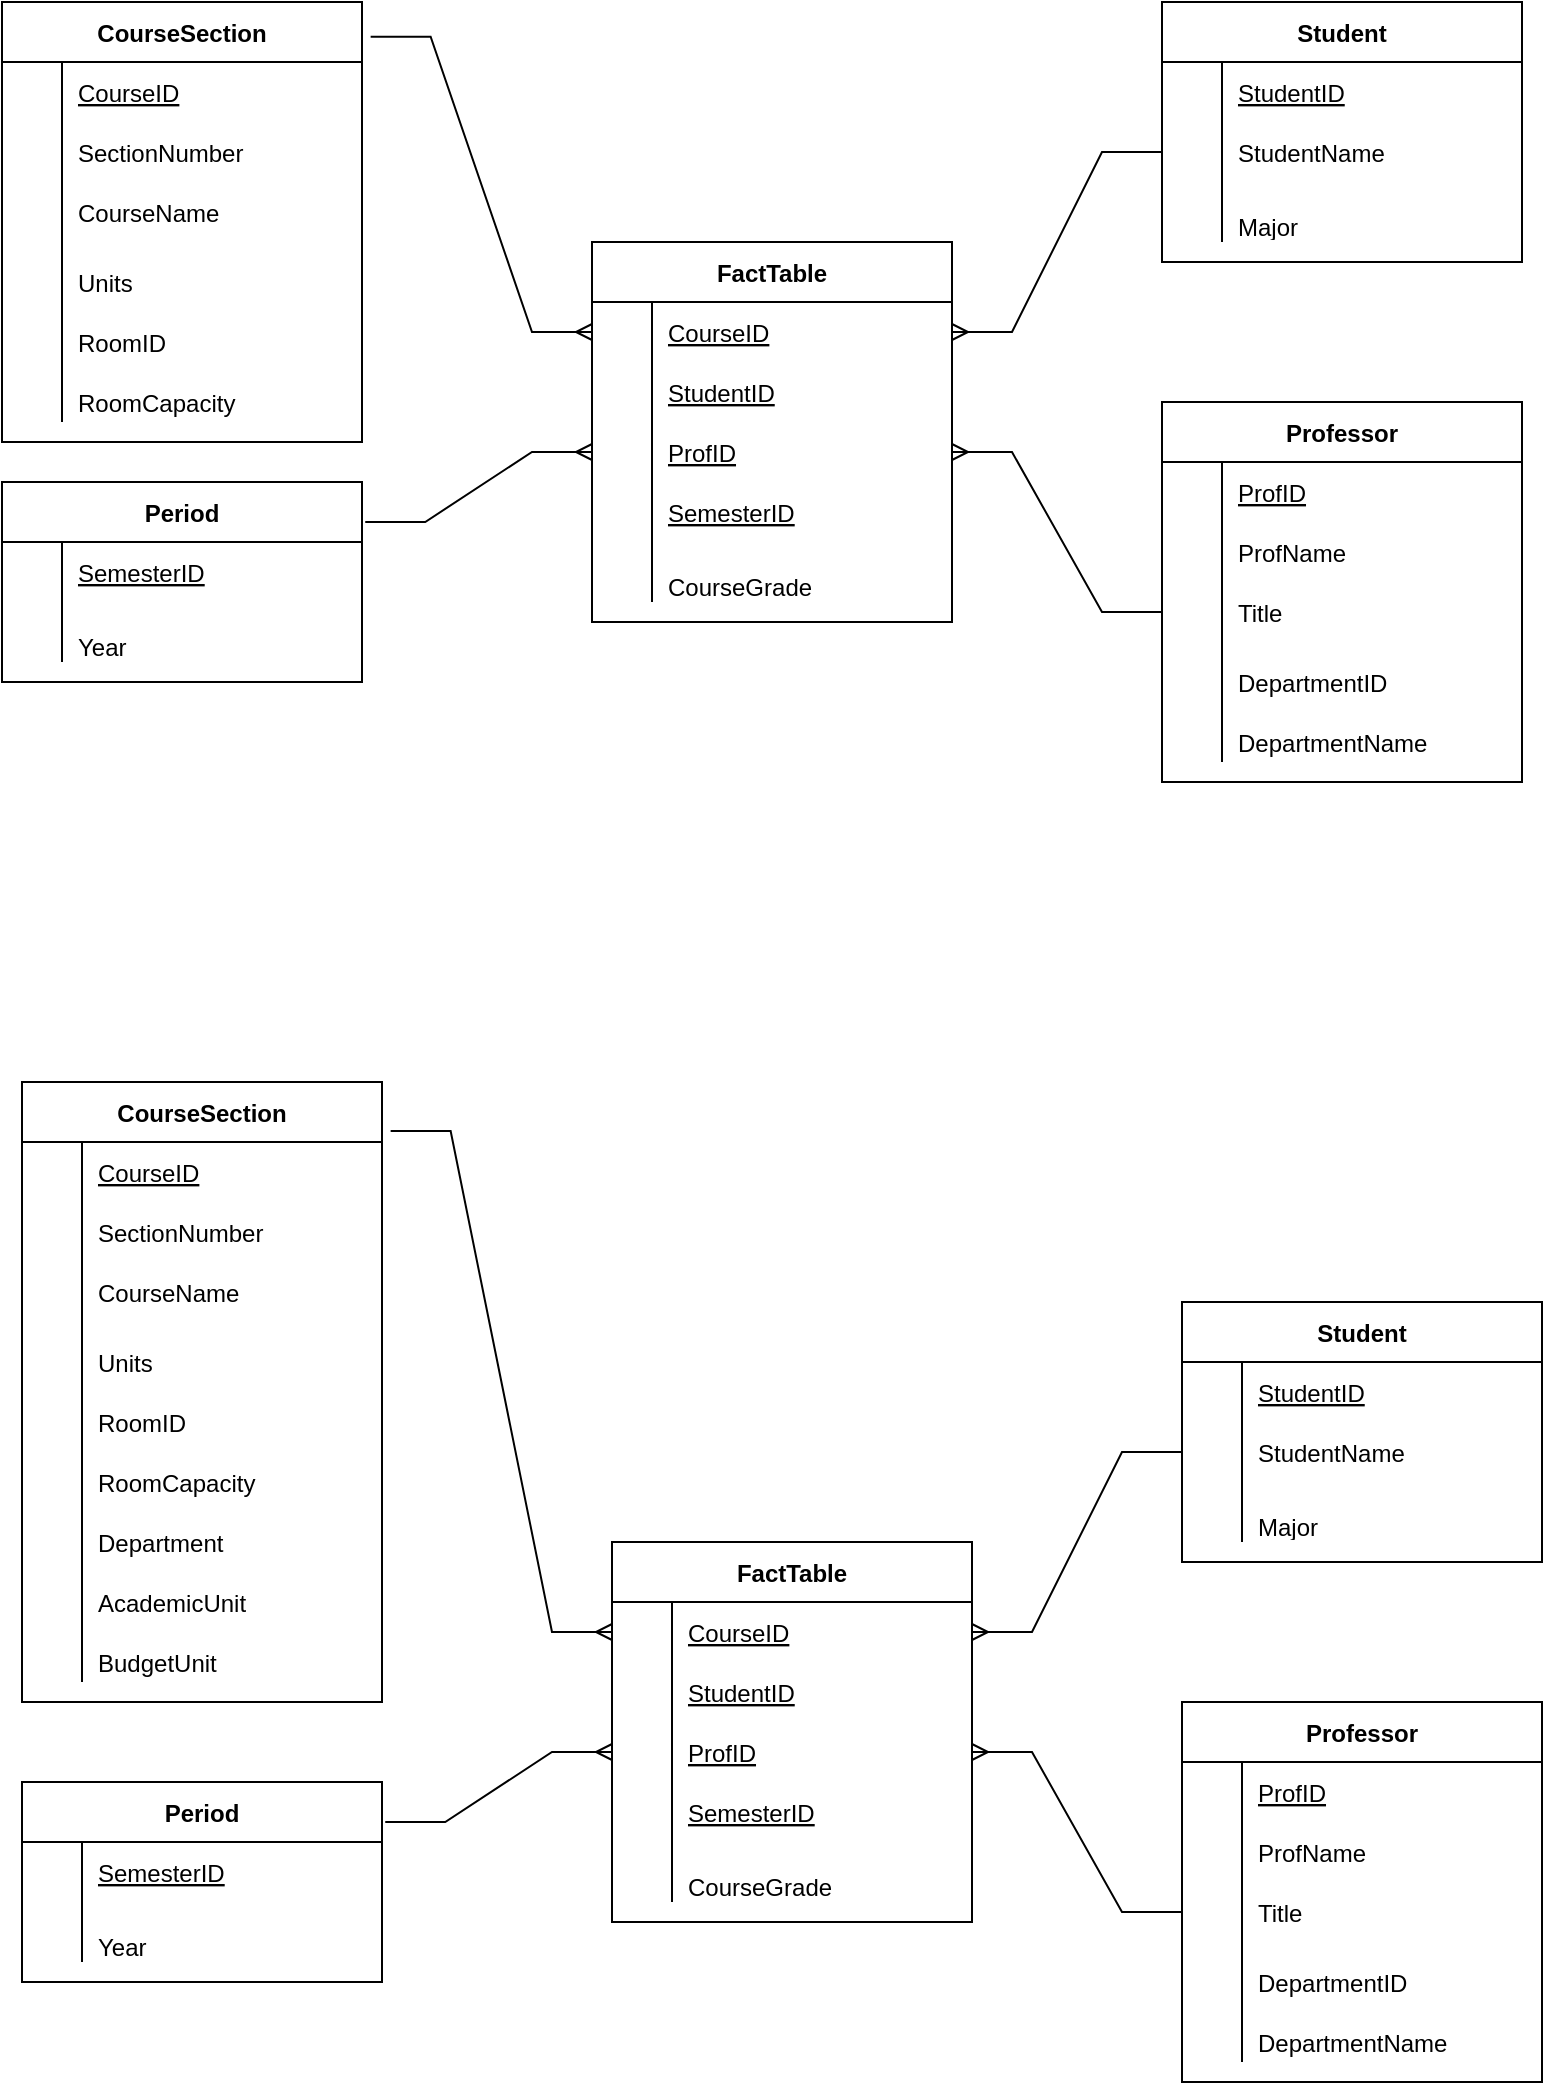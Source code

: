 <mxfile version="20.4.1" type="github">
  <diagram id="R2lEEEUBdFMjLlhIrx00" name="Page-1">
    <mxGraphModel dx="1483" dy="770" grid="1" gridSize="10" guides="1" tooltips="1" connect="1" arrows="1" fold="1" page="1" pageScale="1" pageWidth="850" pageHeight="1100" math="0" shadow="0" extFonts="Permanent Marker^https://fonts.googleapis.com/css?family=Permanent+Marker">
      <root>
        <mxCell id="0" />
        <mxCell id="1" parent="0" />
        <mxCell id="HSS70g6bYZJWg5Bg4M9G-1" value="CourseSection" style="shape=table;startSize=30;container=1;collapsible=1;childLayout=tableLayout;fixedRows=1;rowLines=0;fontStyle=1;align=center;resizeLast=1;" parent="1" vertex="1">
          <mxGeometry x="40" y="40" width="180" height="220" as="geometry">
            <mxRectangle x="140" y="142" width="130" height="30" as="alternateBounds" />
          </mxGeometry>
        </mxCell>
        <mxCell id="HSS70g6bYZJWg5Bg4M9G-5" value="" style="shape=tableRow;horizontal=0;startSize=0;swimlaneHead=0;swimlaneBody=0;fillColor=none;collapsible=0;dropTarget=0;points=[[0,0.5],[1,0.5]];portConstraint=eastwest;top=0;left=0;right=0;bottom=0;" parent="HSS70g6bYZJWg5Bg4M9G-1" vertex="1">
          <mxGeometry y="30" width="180" height="30" as="geometry" />
        </mxCell>
        <mxCell id="HSS70g6bYZJWg5Bg4M9G-6" value="" style="shape=partialRectangle;connectable=0;fillColor=none;top=0;left=0;bottom=0;right=0;editable=1;overflow=hidden;" parent="HSS70g6bYZJWg5Bg4M9G-5" vertex="1">
          <mxGeometry width="30" height="30" as="geometry">
            <mxRectangle width="30" height="30" as="alternateBounds" />
          </mxGeometry>
        </mxCell>
        <mxCell id="HSS70g6bYZJWg5Bg4M9G-7" value="CourseID" style="shape=partialRectangle;connectable=0;fillColor=none;top=0;left=0;bottom=0;right=0;align=left;spacingLeft=6;overflow=hidden;fontStyle=4" parent="HSS70g6bYZJWg5Bg4M9G-5" vertex="1">
          <mxGeometry x="30" width="150" height="30" as="geometry">
            <mxRectangle width="150" height="30" as="alternateBounds" />
          </mxGeometry>
        </mxCell>
        <mxCell id="HSS70g6bYZJWg5Bg4M9G-8" value="" style="shape=tableRow;horizontal=0;startSize=0;swimlaneHead=0;swimlaneBody=0;fillColor=none;collapsible=0;dropTarget=0;points=[[0,0.5],[1,0.5]];portConstraint=eastwest;top=0;left=0;right=0;bottom=0;" parent="HSS70g6bYZJWg5Bg4M9G-1" vertex="1">
          <mxGeometry y="60" width="180" height="30" as="geometry" />
        </mxCell>
        <mxCell id="HSS70g6bYZJWg5Bg4M9G-9" value="" style="shape=partialRectangle;connectable=0;fillColor=none;top=0;left=0;bottom=0;right=0;editable=1;overflow=hidden;" parent="HSS70g6bYZJWg5Bg4M9G-8" vertex="1">
          <mxGeometry width="30" height="30" as="geometry">
            <mxRectangle width="30" height="30" as="alternateBounds" />
          </mxGeometry>
        </mxCell>
        <mxCell id="HSS70g6bYZJWg5Bg4M9G-10" value="SectionNumber" style="shape=partialRectangle;connectable=0;fillColor=none;top=0;left=0;bottom=0;right=0;align=left;spacingLeft=6;overflow=hidden;" parent="HSS70g6bYZJWg5Bg4M9G-8" vertex="1">
          <mxGeometry x="30" width="150" height="30" as="geometry">
            <mxRectangle width="150" height="30" as="alternateBounds" />
          </mxGeometry>
        </mxCell>
        <mxCell id="HSS70g6bYZJWg5Bg4M9G-11" value="" style="shape=tableRow;horizontal=0;startSize=0;swimlaneHead=0;swimlaneBody=0;fillColor=none;collapsible=0;dropTarget=0;points=[[0,0.5],[1,0.5]];portConstraint=eastwest;top=0;left=0;right=0;bottom=0;" parent="HSS70g6bYZJWg5Bg4M9G-1" vertex="1">
          <mxGeometry y="90" width="180" height="30" as="geometry" />
        </mxCell>
        <mxCell id="HSS70g6bYZJWg5Bg4M9G-12" value="" style="shape=partialRectangle;connectable=0;fillColor=none;top=0;left=0;bottom=0;right=0;editable=1;overflow=hidden;" parent="HSS70g6bYZJWg5Bg4M9G-11" vertex="1">
          <mxGeometry width="30" height="30" as="geometry">
            <mxRectangle width="30" height="30" as="alternateBounds" />
          </mxGeometry>
        </mxCell>
        <mxCell id="HSS70g6bYZJWg5Bg4M9G-13" value="CourseName" style="shape=partialRectangle;connectable=0;fillColor=none;top=0;left=0;bottom=0;right=0;align=left;spacingLeft=6;overflow=hidden;" parent="HSS70g6bYZJWg5Bg4M9G-11" vertex="1">
          <mxGeometry x="30" width="150" height="30" as="geometry">
            <mxRectangle width="150" height="30" as="alternateBounds" />
          </mxGeometry>
        </mxCell>
        <mxCell id="HSS70g6bYZJWg5Bg4M9G-29" style="shape=tableRow;horizontal=0;startSize=0;swimlaneHead=0;swimlaneBody=0;fillColor=none;collapsible=0;dropTarget=0;points=[[0,0.5],[1,0.5]];portConstraint=eastwest;top=0;left=0;right=0;bottom=0;" parent="HSS70g6bYZJWg5Bg4M9G-1" vertex="1">
          <mxGeometry y="120" width="180" height="30" as="geometry" />
        </mxCell>
        <mxCell id="HSS70g6bYZJWg5Bg4M9G-30" style="shape=partialRectangle;connectable=0;fillColor=none;top=0;left=0;bottom=0;right=0;editable=1;overflow=hidden;" parent="HSS70g6bYZJWg5Bg4M9G-29" vertex="1">
          <mxGeometry width="30" height="30" as="geometry">
            <mxRectangle width="30" height="30" as="alternateBounds" />
          </mxGeometry>
        </mxCell>
        <mxCell id="HSS70g6bYZJWg5Bg4M9G-31" value="Units" style="shape=partialRectangle;connectable=0;fillColor=none;top=0;left=0;bottom=0;right=0;align=left;spacingLeft=6;overflow=hidden;verticalAlign=bottom;" parent="HSS70g6bYZJWg5Bg4M9G-29" vertex="1">
          <mxGeometry x="30" width="150" height="30" as="geometry">
            <mxRectangle width="150" height="30" as="alternateBounds" />
          </mxGeometry>
        </mxCell>
        <mxCell id="HSS70g6bYZJWg5Bg4M9G-32" style="shape=tableRow;horizontal=0;startSize=0;swimlaneHead=0;swimlaneBody=0;fillColor=none;collapsible=0;dropTarget=0;points=[[0,0.5],[1,0.5]];portConstraint=eastwest;top=0;left=0;right=0;bottom=0;" parent="HSS70g6bYZJWg5Bg4M9G-1" vertex="1">
          <mxGeometry y="150" width="180" height="30" as="geometry" />
        </mxCell>
        <mxCell id="HSS70g6bYZJWg5Bg4M9G-33" style="shape=partialRectangle;connectable=0;fillColor=none;top=0;left=0;bottom=0;right=0;editable=1;overflow=hidden;" parent="HSS70g6bYZJWg5Bg4M9G-32" vertex="1">
          <mxGeometry width="30" height="30" as="geometry">
            <mxRectangle width="30" height="30" as="alternateBounds" />
          </mxGeometry>
        </mxCell>
        <mxCell id="HSS70g6bYZJWg5Bg4M9G-34" value="RoomID" style="shape=partialRectangle;connectable=0;fillColor=none;top=0;left=0;bottom=0;right=0;align=left;spacingLeft=6;overflow=hidden;verticalAlign=bottom;" parent="HSS70g6bYZJWg5Bg4M9G-32" vertex="1">
          <mxGeometry x="30" width="150" height="30" as="geometry">
            <mxRectangle width="150" height="30" as="alternateBounds" />
          </mxGeometry>
        </mxCell>
        <mxCell id="HSS70g6bYZJWg5Bg4M9G-100" style="shape=tableRow;horizontal=0;startSize=0;swimlaneHead=0;swimlaneBody=0;fillColor=none;collapsible=0;dropTarget=0;points=[[0,0.5],[1,0.5]];portConstraint=eastwest;top=0;left=0;right=0;bottom=0;" parent="HSS70g6bYZJWg5Bg4M9G-1" vertex="1">
          <mxGeometry y="180" width="180" height="30" as="geometry" />
        </mxCell>
        <mxCell id="HSS70g6bYZJWg5Bg4M9G-101" style="shape=partialRectangle;connectable=0;fillColor=none;top=0;left=0;bottom=0;right=0;editable=1;overflow=hidden;" parent="HSS70g6bYZJWg5Bg4M9G-100" vertex="1">
          <mxGeometry width="30" height="30" as="geometry">
            <mxRectangle width="30" height="30" as="alternateBounds" />
          </mxGeometry>
        </mxCell>
        <mxCell id="HSS70g6bYZJWg5Bg4M9G-102" value="&#xa;RoomCapacity&#xa;&#xa;" style="shape=partialRectangle;connectable=0;fillColor=none;top=0;left=0;bottom=0;right=0;align=left;spacingLeft=6;overflow=hidden;verticalAlign=bottom;" parent="HSS70g6bYZJWg5Bg4M9G-100" vertex="1">
          <mxGeometry x="30" width="150" height="30" as="geometry">
            <mxRectangle width="150" height="30" as="alternateBounds" />
          </mxGeometry>
        </mxCell>
        <mxCell id="HSS70g6bYZJWg5Bg4M9G-35" value="Professor" style="shape=table;startSize=30;container=1;collapsible=1;childLayout=tableLayout;fixedRows=1;rowLines=0;fontStyle=1;align=center;resizeLast=1;" parent="1" vertex="1">
          <mxGeometry x="620" y="240" width="180" height="190" as="geometry">
            <mxRectangle x="140" y="142" width="130" height="30" as="alternateBounds" />
          </mxGeometry>
        </mxCell>
        <mxCell id="HSS70g6bYZJWg5Bg4M9G-39" value="" style="shape=tableRow;horizontal=0;startSize=0;swimlaneHead=0;swimlaneBody=0;fillColor=none;collapsible=0;dropTarget=0;points=[[0,0.5],[1,0.5]];portConstraint=eastwest;top=0;left=0;right=0;bottom=0;" parent="HSS70g6bYZJWg5Bg4M9G-35" vertex="1">
          <mxGeometry y="30" width="180" height="30" as="geometry" />
        </mxCell>
        <mxCell id="HSS70g6bYZJWg5Bg4M9G-40" value="" style="shape=partialRectangle;connectable=0;fillColor=none;top=0;left=0;bottom=0;right=0;editable=1;overflow=hidden;" parent="HSS70g6bYZJWg5Bg4M9G-39" vertex="1">
          <mxGeometry width="30" height="30" as="geometry">
            <mxRectangle width="30" height="30" as="alternateBounds" />
          </mxGeometry>
        </mxCell>
        <mxCell id="HSS70g6bYZJWg5Bg4M9G-41" value="ProfID" style="shape=partialRectangle;connectable=0;fillColor=none;top=0;left=0;bottom=0;right=0;align=left;spacingLeft=6;overflow=hidden;fontStyle=4" parent="HSS70g6bYZJWg5Bg4M9G-39" vertex="1">
          <mxGeometry x="30" width="150" height="30" as="geometry">
            <mxRectangle width="150" height="30" as="alternateBounds" />
          </mxGeometry>
        </mxCell>
        <mxCell id="HSS70g6bYZJWg5Bg4M9G-42" value="" style="shape=tableRow;horizontal=0;startSize=0;swimlaneHead=0;swimlaneBody=0;fillColor=none;collapsible=0;dropTarget=0;points=[[0,0.5],[1,0.5]];portConstraint=eastwest;top=0;left=0;right=0;bottom=0;" parent="HSS70g6bYZJWg5Bg4M9G-35" vertex="1">
          <mxGeometry y="60" width="180" height="30" as="geometry" />
        </mxCell>
        <mxCell id="HSS70g6bYZJWg5Bg4M9G-43" value="" style="shape=partialRectangle;connectable=0;fillColor=none;top=0;left=0;bottom=0;right=0;editable=1;overflow=hidden;" parent="HSS70g6bYZJWg5Bg4M9G-42" vertex="1">
          <mxGeometry width="30" height="30" as="geometry">
            <mxRectangle width="30" height="30" as="alternateBounds" />
          </mxGeometry>
        </mxCell>
        <mxCell id="HSS70g6bYZJWg5Bg4M9G-44" value="ProfName" style="shape=partialRectangle;connectable=0;fillColor=none;top=0;left=0;bottom=0;right=0;align=left;spacingLeft=6;overflow=hidden;" parent="HSS70g6bYZJWg5Bg4M9G-42" vertex="1">
          <mxGeometry x="30" width="150" height="30" as="geometry">
            <mxRectangle width="150" height="30" as="alternateBounds" />
          </mxGeometry>
        </mxCell>
        <mxCell id="HSS70g6bYZJWg5Bg4M9G-45" value="" style="shape=tableRow;horizontal=0;startSize=0;swimlaneHead=0;swimlaneBody=0;fillColor=none;collapsible=0;dropTarget=0;points=[[0,0.5],[1,0.5]];portConstraint=eastwest;top=0;left=0;right=0;bottom=0;" parent="HSS70g6bYZJWg5Bg4M9G-35" vertex="1">
          <mxGeometry y="90" width="180" height="30" as="geometry" />
        </mxCell>
        <mxCell id="HSS70g6bYZJWg5Bg4M9G-46" value="" style="shape=partialRectangle;connectable=0;fillColor=none;top=0;left=0;bottom=0;right=0;editable=1;overflow=hidden;" parent="HSS70g6bYZJWg5Bg4M9G-45" vertex="1">
          <mxGeometry width="30" height="30" as="geometry">
            <mxRectangle width="30" height="30" as="alternateBounds" />
          </mxGeometry>
        </mxCell>
        <mxCell id="HSS70g6bYZJWg5Bg4M9G-47" value="Title" style="shape=partialRectangle;connectable=0;fillColor=none;top=0;left=0;bottom=0;right=0;align=left;spacingLeft=6;overflow=hidden;" parent="HSS70g6bYZJWg5Bg4M9G-45" vertex="1">
          <mxGeometry x="30" width="150" height="30" as="geometry">
            <mxRectangle width="150" height="30" as="alternateBounds" />
          </mxGeometry>
        </mxCell>
        <mxCell id="HSS70g6bYZJWg5Bg4M9G-48" style="shape=tableRow;horizontal=0;startSize=0;swimlaneHead=0;swimlaneBody=0;fillColor=none;collapsible=0;dropTarget=0;points=[[0,0.5],[1,0.5]];portConstraint=eastwest;top=0;left=0;right=0;bottom=0;" parent="HSS70g6bYZJWg5Bg4M9G-35" vertex="1">
          <mxGeometry y="120" width="180" height="30" as="geometry" />
        </mxCell>
        <mxCell id="HSS70g6bYZJWg5Bg4M9G-49" style="shape=partialRectangle;connectable=0;fillColor=none;top=0;left=0;bottom=0;right=0;editable=1;overflow=hidden;" parent="HSS70g6bYZJWg5Bg4M9G-48" vertex="1">
          <mxGeometry width="30" height="30" as="geometry">
            <mxRectangle width="30" height="30" as="alternateBounds" />
          </mxGeometry>
        </mxCell>
        <mxCell id="HSS70g6bYZJWg5Bg4M9G-50" value="DepartmentID" style="shape=partialRectangle;connectable=0;fillColor=none;top=0;left=0;bottom=0;right=0;align=left;spacingLeft=6;overflow=hidden;verticalAlign=bottom;" parent="HSS70g6bYZJWg5Bg4M9G-48" vertex="1">
          <mxGeometry x="30" width="150" height="30" as="geometry">
            <mxRectangle width="150" height="30" as="alternateBounds" />
          </mxGeometry>
        </mxCell>
        <mxCell id="HSS70g6bYZJWg5Bg4M9G-106" style="shape=tableRow;horizontal=0;startSize=0;swimlaneHead=0;swimlaneBody=0;fillColor=none;collapsible=0;dropTarget=0;points=[[0,0.5],[1,0.5]];portConstraint=eastwest;top=0;left=0;right=0;bottom=0;" parent="HSS70g6bYZJWg5Bg4M9G-35" vertex="1">
          <mxGeometry y="150" width="180" height="30" as="geometry" />
        </mxCell>
        <mxCell id="HSS70g6bYZJWg5Bg4M9G-107" style="shape=partialRectangle;connectable=0;fillColor=none;top=0;left=0;bottom=0;right=0;editable=1;overflow=hidden;" parent="HSS70g6bYZJWg5Bg4M9G-106" vertex="1">
          <mxGeometry width="30" height="30" as="geometry">
            <mxRectangle width="30" height="30" as="alternateBounds" />
          </mxGeometry>
        </mxCell>
        <mxCell id="HSS70g6bYZJWg5Bg4M9G-108" value="&#xa;DepartmentName&#xa;&#xa;" style="shape=partialRectangle;connectable=0;fillColor=none;top=0;left=0;bottom=0;right=0;align=left;spacingLeft=6;overflow=hidden;verticalAlign=bottom;" parent="HSS70g6bYZJWg5Bg4M9G-106" vertex="1">
          <mxGeometry x="30" width="150" height="30" as="geometry">
            <mxRectangle width="150" height="30" as="alternateBounds" />
          </mxGeometry>
        </mxCell>
        <mxCell id="HSS70g6bYZJWg5Bg4M9G-54" value="Student" style="shape=table;startSize=30;container=1;collapsible=1;childLayout=tableLayout;fixedRows=1;rowLines=0;fontStyle=1;align=center;resizeLast=1;" parent="1" vertex="1">
          <mxGeometry x="620" y="40" width="180" height="130" as="geometry" />
        </mxCell>
        <mxCell id="HSS70g6bYZJWg5Bg4M9G-58" value="" style="shape=tableRow;horizontal=0;startSize=0;swimlaneHead=0;swimlaneBody=0;fillColor=none;collapsible=0;dropTarget=0;points=[[0,0.5],[1,0.5]];portConstraint=eastwest;top=0;left=0;right=0;bottom=0;" parent="HSS70g6bYZJWg5Bg4M9G-54" vertex="1">
          <mxGeometry y="30" width="180" height="30" as="geometry" />
        </mxCell>
        <mxCell id="HSS70g6bYZJWg5Bg4M9G-59" value="" style="shape=partialRectangle;connectable=0;fillColor=none;top=0;left=0;bottom=0;right=0;editable=1;overflow=hidden;" parent="HSS70g6bYZJWg5Bg4M9G-58" vertex="1">
          <mxGeometry width="30" height="30" as="geometry">
            <mxRectangle width="30" height="30" as="alternateBounds" />
          </mxGeometry>
        </mxCell>
        <mxCell id="HSS70g6bYZJWg5Bg4M9G-60" value="StudentID" style="shape=partialRectangle;connectable=0;fillColor=none;top=0;left=0;bottom=0;right=0;align=left;spacingLeft=6;overflow=hidden;fontStyle=4" parent="HSS70g6bYZJWg5Bg4M9G-58" vertex="1">
          <mxGeometry x="30" width="150" height="30" as="geometry">
            <mxRectangle width="150" height="30" as="alternateBounds" />
          </mxGeometry>
        </mxCell>
        <mxCell id="HSS70g6bYZJWg5Bg4M9G-61" value="" style="shape=tableRow;horizontal=0;startSize=0;swimlaneHead=0;swimlaneBody=0;fillColor=none;collapsible=0;dropTarget=0;points=[[0,0.5],[1,0.5]];portConstraint=eastwest;top=0;left=0;right=0;bottom=0;" parent="HSS70g6bYZJWg5Bg4M9G-54" vertex="1">
          <mxGeometry y="60" width="180" height="30" as="geometry" />
        </mxCell>
        <mxCell id="HSS70g6bYZJWg5Bg4M9G-62" value="" style="shape=partialRectangle;connectable=0;fillColor=none;top=0;left=0;bottom=0;right=0;editable=1;overflow=hidden;" parent="HSS70g6bYZJWg5Bg4M9G-61" vertex="1">
          <mxGeometry width="30" height="30" as="geometry">
            <mxRectangle width="30" height="30" as="alternateBounds" />
          </mxGeometry>
        </mxCell>
        <mxCell id="HSS70g6bYZJWg5Bg4M9G-63" value="StudentName" style="shape=partialRectangle;connectable=0;fillColor=none;top=0;left=0;bottom=0;right=0;align=left;spacingLeft=6;overflow=hidden;" parent="HSS70g6bYZJWg5Bg4M9G-61" vertex="1">
          <mxGeometry x="30" width="150" height="30" as="geometry">
            <mxRectangle width="150" height="30" as="alternateBounds" />
          </mxGeometry>
        </mxCell>
        <mxCell id="HSS70g6bYZJWg5Bg4M9G-97" style="shape=tableRow;horizontal=0;startSize=0;swimlaneHead=0;swimlaneBody=0;fillColor=none;collapsible=0;dropTarget=0;points=[[0,0.5],[1,0.5]];portConstraint=eastwest;top=0;left=0;right=0;bottom=0;" parent="HSS70g6bYZJWg5Bg4M9G-54" vertex="1">
          <mxGeometry y="90" width="180" height="30" as="geometry" />
        </mxCell>
        <mxCell id="HSS70g6bYZJWg5Bg4M9G-98" style="shape=partialRectangle;connectable=0;fillColor=none;top=0;left=0;bottom=0;right=0;editable=1;overflow=hidden;" parent="HSS70g6bYZJWg5Bg4M9G-97" vertex="1">
          <mxGeometry width="30" height="30" as="geometry">
            <mxRectangle width="30" height="30" as="alternateBounds" />
          </mxGeometry>
        </mxCell>
        <mxCell id="HSS70g6bYZJWg5Bg4M9G-99" value="&#xa;Major&#xa;&#xa;" style="shape=partialRectangle;connectable=0;fillColor=none;top=0;left=0;bottom=0;right=0;align=left;spacingLeft=6;overflow=hidden;" parent="HSS70g6bYZJWg5Bg4M9G-97" vertex="1">
          <mxGeometry x="30" width="150" height="30" as="geometry">
            <mxRectangle width="150" height="30" as="alternateBounds" />
          </mxGeometry>
        </mxCell>
        <mxCell id="HSS70g6bYZJWg5Bg4M9G-67" value="Period" style="shape=table;startSize=30;container=1;collapsible=1;childLayout=tableLayout;fixedRows=1;rowLines=0;fontStyle=1;align=center;resizeLast=1;" parent="1" vertex="1">
          <mxGeometry x="40" y="280" width="180" height="100" as="geometry" />
        </mxCell>
        <mxCell id="HSS70g6bYZJWg5Bg4M9G-71" value="" style="shape=tableRow;horizontal=0;startSize=0;swimlaneHead=0;swimlaneBody=0;fillColor=none;collapsible=0;dropTarget=0;points=[[0,0.5],[1,0.5]];portConstraint=eastwest;top=0;left=0;right=0;bottom=0;" parent="HSS70g6bYZJWg5Bg4M9G-67" vertex="1">
          <mxGeometry y="30" width="180" height="30" as="geometry" />
        </mxCell>
        <mxCell id="HSS70g6bYZJWg5Bg4M9G-72" value="" style="shape=partialRectangle;connectable=0;fillColor=none;top=0;left=0;bottom=0;right=0;editable=1;overflow=hidden;" parent="HSS70g6bYZJWg5Bg4M9G-71" vertex="1">
          <mxGeometry width="30" height="30" as="geometry">
            <mxRectangle width="30" height="30" as="alternateBounds" />
          </mxGeometry>
        </mxCell>
        <mxCell id="HSS70g6bYZJWg5Bg4M9G-73" value="SemesterID" style="shape=partialRectangle;connectable=0;fillColor=none;top=0;left=0;bottom=0;right=0;align=left;spacingLeft=6;overflow=hidden;fontStyle=4" parent="HSS70g6bYZJWg5Bg4M9G-71" vertex="1">
          <mxGeometry x="30" width="150" height="30" as="geometry">
            <mxRectangle width="150" height="30" as="alternateBounds" />
          </mxGeometry>
        </mxCell>
        <mxCell id="HSS70g6bYZJWg5Bg4M9G-103" style="shape=tableRow;horizontal=0;startSize=0;swimlaneHead=0;swimlaneBody=0;fillColor=none;collapsible=0;dropTarget=0;points=[[0,0.5],[1,0.5]];portConstraint=eastwest;top=0;left=0;right=0;bottom=0;" parent="HSS70g6bYZJWg5Bg4M9G-67" vertex="1">
          <mxGeometry y="60" width="180" height="30" as="geometry" />
        </mxCell>
        <mxCell id="HSS70g6bYZJWg5Bg4M9G-104" style="shape=partialRectangle;connectable=0;fillColor=none;top=0;left=0;bottom=0;right=0;editable=1;overflow=hidden;" parent="HSS70g6bYZJWg5Bg4M9G-103" vertex="1">
          <mxGeometry width="30" height="30" as="geometry">
            <mxRectangle width="30" height="30" as="alternateBounds" />
          </mxGeometry>
        </mxCell>
        <mxCell id="HSS70g6bYZJWg5Bg4M9G-105" value="&#xa;Year&#xa;&#xa;" style="shape=partialRectangle;connectable=0;fillColor=none;top=0;left=0;bottom=0;right=0;align=left;spacingLeft=6;overflow=hidden;" parent="HSS70g6bYZJWg5Bg4M9G-103" vertex="1">
          <mxGeometry x="30" width="150" height="30" as="geometry">
            <mxRectangle width="150" height="30" as="alternateBounds" />
          </mxGeometry>
        </mxCell>
        <mxCell id="HSS70g6bYZJWg5Bg4M9G-80" value="FactTable" style="shape=table;startSize=30;container=1;collapsible=1;childLayout=tableLayout;fixedRows=1;rowLines=0;fontStyle=1;align=center;resizeLast=1;" parent="1" vertex="1">
          <mxGeometry x="335" y="160" width="180" height="190" as="geometry" />
        </mxCell>
        <mxCell id="HSS70g6bYZJWg5Bg4M9G-84" value="" style="shape=tableRow;horizontal=0;startSize=0;swimlaneHead=0;swimlaneBody=0;fillColor=none;collapsible=0;dropTarget=0;points=[[0,0.5],[1,0.5]];portConstraint=eastwest;top=0;left=0;right=0;bottom=0;" parent="HSS70g6bYZJWg5Bg4M9G-80" vertex="1">
          <mxGeometry y="30" width="180" height="30" as="geometry" />
        </mxCell>
        <mxCell id="HSS70g6bYZJWg5Bg4M9G-85" value="" style="shape=partialRectangle;connectable=0;fillColor=none;top=0;left=0;bottom=0;right=0;editable=1;overflow=hidden;" parent="HSS70g6bYZJWg5Bg4M9G-84" vertex="1">
          <mxGeometry width="30" height="30" as="geometry">
            <mxRectangle width="30" height="30" as="alternateBounds" />
          </mxGeometry>
        </mxCell>
        <mxCell id="HSS70g6bYZJWg5Bg4M9G-86" value="CourseID" style="shape=partialRectangle;connectable=0;fillColor=none;top=0;left=0;bottom=0;right=0;align=left;spacingLeft=6;overflow=hidden;fontStyle=4" parent="HSS70g6bYZJWg5Bg4M9G-84" vertex="1">
          <mxGeometry x="30" width="150" height="30" as="geometry">
            <mxRectangle width="150" height="30" as="alternateBounds" />
          </mxGeometry>
        </mxCell>
        <mxCell id="HSS70g6bYZJWg5Bg4M9G-87" value="" style="shape=tableRow;horizontal=0;startSize=0;swimlaneHead=0;swimlaneBody=0;fillColor=none;collapsible=0;dropTarget=0;points=[[0,0.5],[1,0.5]];portConstraint=eastwest;top=0;left=0;right=0;bottom=0;" parent="HSS70g6bYZJWg5Bg4M9G-80" vertex="1">
          <mxGeometry y="60" width="180" height="30" as="geometry" />
        </mxCell>
        <mxCell id="HSS70g6bYZJWg5Bg4M9G-88" value="" style="shape=partialRectangle;connectable=0;fillColor=none;top=0;left=0;bottom=0;right=0;editable=1;overflow=hidden;" parent="HSS70g6bYZJWg5Bg4M9G-87" vertex="1">
          <mxGeometry width="30" height="30" as="geometry">
            <mxRectangle width="30" height="30" as="alternateBounds" />
          </mxGeometry>
        </mxCell>
        <mxCell id="HSS70g6bYZJWg5Bg4M9G-89" value="StudentID" style="shape=partialRectangle;connectable=0;fillColor=none;top=0;left=0;bottom=0;right=0;align=left;spacingLeft=6;overflow=hidden;fontStyle=4" parent="HSS70g6bYZJWg5Bg4M9G-87" vertex="1">
          <mxGeometry x="30" width="150" height="30" as="geometry">
            <mxRectangle width="150" height="30" as="alternateBounds" />
          </mxGeometry>
        </mxCell>
        <mxCell id="HSS70g6bYZJWg5Bg4M9G-90" value="" style="shape=tableRow;horizontal=0;startSize=0;swimlaneHead=0;swimlaneBody=0;fillColor=none;collapsible=0;dropTarget=0;points=[[0,0.5],[1,0.5]];portConstraint=eastwest;top=0;left=0;right=0;bottom=0;" parent="HSS70g6bYZJWg5Bg4M9G-80" vertex="1">
          <mxGeometry y="90" width="180" height="30" as="geometry" />
        </mxCell>
        <mxCell id="HSS70g6bYZJWg5Bg4M9G-91" value="" style="shape=partialRectangle;connectable=0;fillColor=none;top=0;left=0;bottom=0;right=0;editable=1;overflow=hidden;" parent="HSS70g6bYZJWg5Bg4M9G-90" vertex="1">
          <mxGeometry width="30" height="30" as="geometry">
            <mxRectangle width="30" height="30" as="alternateBounds" />
          </mxGeometry>
        </mxCell>
        <mxCell id="HSS70g6bYZJWg5Bg4M9G-92" value="ProfID" style="shape=partialRectangle;connectable=0;fillColor=none;top=0;left=0;bottom=0;right=0;align=left;spacingLeft=6;overflow=hidden;fontStyle=4" parent="HSS70g6bYZJWg5Bg4M9G-90" vertex="1">
          <mxGeometry x="30" width="150" height="30" as="geometry">
            <mxRectangle width="150" height="30" as="alternateBounds" />
          </mxGeometry>
        </mxCell>
        <mxCell id="HSS70g6bYZJWg5Bg4M9G-94" style="shape=tableRow;horizontal=0;startSize=0;swimlaneHead=0;swimlaneBody=0;fillColor=none;collapsible=0;dropTarget=0;points=[[0,0.5],[1,0.5]];portConstraint=eastwest;top=0;left=0;right=0;bottom=0;" parent="HSS70g6bYZJWg5Bg4M9G-80" vertex="1">
          <mxGeometry y="120" width="180" height="30" as="geometry" />
        </mxCell>
        <mxCell id="HSS70g6bYZJWg5Bg4M9G-95" style="shape=partialRectangle;connectable=0;fillColor=none;top=0;left=0;bottom=0;right=0;editable=1;overflow=hidden;" parent="HSS70g6bYZJWg5Bg4M9G-94" vertex="1">
          <mxGeometry width="30" height="30" as="geometry">
            <mxRectangle width="30" height="30" as="alternateBounds" />
          </mxGeometry>
        </mxCell>
        <mxCell id="HSS70g6bYZJWg5Bg4M9G-96" value="SemesterID" style="shape=partialRectangle;connectable=0;fillColor=none;top=0;left=0;bottom=0;right=0;align=left;spacingLeft=6;overflow=hidden;fontStyle=4" parent="HSS70g6bYZJWg5Bg4M9G-94" vertex="1">
          <mxGeometry x="30" width="150" height="30" as="geometry">
            <mxRectangle width="150" height="30" as="alternateBounds" />
          </mxGeometry>
        </mxCell>
        <mxCell id="HSS70g6bYZJWg5Bg4M9G-114" style="shape=tableRow;horizontal=0;startSize=0;swimlaneHead=0;swimlaneBody=0;fillColor=none;collapsible=0;dropTarget=0;points=[[0,0.5],[1,0.5]];portConstraint=eastwest;top=0;left=0;right=0;bottom=0;" parent="HSS70g6bYZJWg5Bg4M9G-80" vertex="1">
          <mxGeometry y="150" width="180" height="30" as="geometry" />
        </mxCell>
        <mxCell id="HSS70g6bYZJWg5Bg4M9G-115" style="shape=partialRectangle;connectable=0;fillColor=none;top=0;left=0;bottom=0;right=0;editable=1;overflow=hidden;" parent="HSS70g6bYZJWg5Bg4M9G-114" vertex="1">
          <mxGeometry width="30" height="30" as="geometry">
            <mxRectangle width="30" height="30" as="alternateBounds" />
          </mxGeometry>
        </mxCell>
        <mxCell id="HSS70g6bYZJWg5Bg4M9G-116" value="&#xa;CourseGrade&#xa;&#xa;" style="shape=partialRectangle;connectable=0;fillColor=none;top=0;left=0;bottom=0;right=0;align=left;spacingLeft=6;overflow=hidden;" parent="HSS70g6bYZJWg5Bg4M9G-114" vertex="1">
          <mxGeometry x="30" width="150" height="30" as="geometry">
            <mxRectangle width="150" height="30" as="alternateBounds" />
          </mxGeometry>
        </mxCell>
        <mxCell id="HSS70g6bYZJWg5Bg4M9G-93" value="" style="edgeStyle=entityRelationEdgeStyle;fontSize=12;html=1;endArrow=ERmany;rounded=0;exitX=1.024;exitY=0.079;exitDx=0;exitDy=0;entryX=0;entryY=0.5;entryDx=0;entryDy=0;exitPerimeter=0;" parent="1" source="HSS70g6bYZJWg5Bg4M9G-1" edge="1">
          <mxGeometry width="100" height="100" relative="1" as="geometry">
            <mxPoint x="220" y="85" as="sourcePoint" />
            <mxPoint x="335" y="205" as="targetPoint" />
          </mxGeometry>
        </mxCell>
        <mxCell id="HSS70g6bYZJWg5Bg4M9G-109" value="" style="edgeStyle=entityRelationEdgeStyle;fontSize=12;html=1;endArrow=ERmany;rounded=0;exitX=1.009;exitY=0.2;exitDx=0;exitDy=0;exitPerimeter=0;entryX=0;entryY=0.5;entryDx=0;entryDy=0;" parent="1" source="HSS70g6bYZJWg5Bg4M9G-67" target="HSS70g6bYZJWg5Bg4M9G-90" edge="1">
          <mxGeometry width="100" height="100" relative="1" as="geometry">
            <mxPoint x="230" y="95" as="sourcePoint" />
            <mxPoint x="330" y="270" as="targetPoint" />
          </mxGeometry>
        </mxCell>
        <mxCell id="HSS70g6bYZJWg5Bg4M9G-110" value="" style="edgeStyle=entityRelationEdgeStyle;fontSize=12;html=1;endArrow=ERmany;rounded=0;exitX=0;exitY=0.5;exitDx=0;exitDy=0;entryX=1;entryY=0.5;entryDx=0;entryDy=0;" parent="1" source="HSS70g6bYZJWg5Bg4M9G-45" target="HSS70g6bYZJWg5Bg4M9G-90" edge="1">
          <mxGeometry width="100" height="100" relative="1" as="geometry">
            <mxPoint x="231.62" y="310" as="sourcePoint" />
            <mxPoint x="345" y="275" as="targetPoint" />
          </mxGeometry>
        </mxCell>
        <mxCell id="HSS70g6bYZJWg5Bg4M9G-113" value="" style="edgeStyle=entityRelationEdgeStyle;fontSize=12;html=1;endArrow=ERmany;rounded=0;exitX=0;exitY=0.5;exitDx=0;exitDy=0;entryX=1;entryY=0.5;entryDx=0;entryDy=0;" parent="1" source="HSS70g6bYZJWg5Bg4M9G-61" target="HSS70g6bYZJWg5Bg4M9G-84" edge="1">
          <mxGeometry width="100" height="100" relative="1" as="geometry">
            <mxPoint x="470.0" y="105" as="sourcePoint" />
            <mxPoint x="583.38" y="70" as="targetPoint" />
          </mxGeometry>
        </mxCell>
        <mxCell id="HSS70g6bYZJWg5Bg4M9G-117" value="CourseSection" style="shape=table;startSize=30;container=1;collapsible=1;childLayout=tableLayout;fixedRows=1;rowLines=0;fontStyle=1;align=center;resizeLast=1;" parent="1" vertex="1">
          <mxGeometry x="50" y="580" width="180" height="310" as="geometry">
            <mxRectangle x="140" y="142" width="130" height="30" as="alternateBounds" />
          </mxGeometry>
        </mxCell>
        <mxCell id="HSS70g6bYZJWg5Bg4M9G-118" value="" style="shape=tableRow;horizontal=0;startSize=0;swimlaneHead=0;swimlaneBody=0;fillColor=none;collapsible=0;dropTarget=0;points=[[0,0.5],[1,0.5]];portConstraint=eastwest;top=0;left=0;right=0;bottom=0;" parent="HSS70g6bYZJWg5Bg4M9G-117" vertex="1">
          <mxGeometry y="30" width="180" height="30" as="geometry" />
        </mxCell>
        <mxCell id="HSS70g6bYZJWg5Bg4M9G-119" value="" style="shape=partialRectangle;connectable=0;fillColor=none;top=0;left=0;bottom=0;right=0;editable=1;overflow=hidden;" parent="HSS70g6bYZJWg5Bg4M9G-118" vertex="1">
          <mxGeometry width="30" height="30" as="geometry">
            <mxRectangle width="30" height="30" as="alternateBounds" />
          </mxGeometry>
        </mxCell>
        <mxCell id="HSS70g6bYZJWg5Bg4M9G-120" value="CourseID" style="shape=partialRectangle;connectable=0;fillColor=none;top=0;left=0;bottom=0;right=0;align=left;spacingLeft=6;overflow=hidden;fontStyle=4" parent="HSS70g6bYZJWg5Bg4M9G-118" vertex="1">
          <mxGeometry x="30" width="150" height="30" as="geometry">
            <mxRectangle width="150" height="30" as="alternateBounds" />
          </mxGeometry>
        </mxCell>
        <mxCell id="HSS70g6bYZJWg5Bg4M9G-121" value="" style="shape=tableRow;horizontal=0;startSize=0;swimlaneHead=0;swimlaneBody=0;fillColor=none;collapsible=0;dropTarget=0;points=[[0,0.5],[1,0.5]];portConstraint=eastwest;top=0;left=0;right=0;bottom=0;" parent="HSS70g6bYZJWg5Bg4M9G-117" vertex="1">
          <mxGeometry y="60" width="180" height="30" as="geometry" />
        </mxCell>
        <mxCell id="HSS70g6bYZJWg5Bg4M9G-122" value="" style="shape=partialRectangle;connectable=0;fillColor=none;top=0;left=0;bottom=0;right=0;editable=1;overflow=hidden;" parent="HSS70g6bYZJWg5Bg4M9G-121" vertex="1">
          <mxGeometry width="30" height="30" as="geometry">
            <mxRectangle width="30" height="30" as="alternateBounds" />
          </mxGeometry>
        </mxCell>
        <mxCell id="HSS70g6bYZJWg5Bg4M9G-123" value="SectionNumber" style="shape=partialRectangle;connectable=0;fillColor=none;top=0;left=0;bottom=0;right=0;align=left;spacingLeft=6;overflow=hidden;" parent="HSS70g6bYZJWg5Bg4M9G-121" vertex="1">
          <mxGeometry x="30" width="150" height="30" as="geometry">
            <mxRectangle width="150" height="30" as="alternateBounds" />
          </mxGeometry>
        </mxCell>
        <mxCell id="HSS70g6bYZJWg5Bg4M9G-124" value="" style="shape=tableRow;horizontal=0;startSize=0;swimlaneHead=0;swimlaneBody=0;fillColor=none;collapsible=0;dropTarget=0;points=[[0,0.5],[1,0.5]];portConstraint=eastwest;top=0;left=0;right=0;bottom=0;" parent="HSS70g6bYZJWg5Bg4M9G-117" vertex="1">
          <mxGeometry y="90" width="180" height="30" as="geometry" />
        </mxCell>
        <mxCell id="HSS70g6bYZJWg5Bg4M9G-125" value="" style="shape=partialRectangle;connectable=0;fillColor=none;top=0;left=0;bottom=0;right=0;editable=1;overflow=hidden;" parent="HSS70g6bYZJWg5Bg4M9G-124" vertex="1">
          <mxGeometry width="30" height="30" as="geometry">
            <mxRectangle width="30" height="30" as="alternateBounds" />
          </mxGeometry>
        </mxCell>
        <mxCell id="HSS70g6bYZJWg5Bg4M9G-126" value="CourseName" style="shape=partialRectangle;connectable=0;fillColor=none;top=0;left=0;bottom=0;right=0;align=left;spacingLeft=6;overflow=hidden;" parent="HSS70g6bYZJWg5Bg4M9G-124" vertex="1">
          <mxGeometry x="30" width="150" height="30" as="geometry">
            <mxRectangle width="150" height="30" as="alternateBounds" />
          </mxGeometry>
        </mxCell>
        <mxCell id="HSS70g6bYZJWg5Bg4M9G-127" style="shape=tableRow;horizontal=0;startSize=0;swimlaneHead=0;swimlaneBody=0;fillColor=none;collapsible=0;dropTarget=0;points=[[0,0.5],[1,0.5]];portConstraint=eastwest;top=0;left=0;right=0;bottom=0;" parent="HSS70g6bYZJWg5Bg4M9G-117" vertex="1">
          <mxGeometry y="120" width="180" height="30" as="geometry" />
        </mxCell>
        <mxCell id="HSS70g6bYZJWg5Bg4M9G-128" style="shape=partialRectangle;connectable=0;fillColor=none;top=0;left=0;bottom=0;right=0;editable=1;overflow=hidden;" parent="HSS70g6bYZJWg5Bg4M9G-127" vertex="1">
          <mxGeometry width="30" height="30" as="geometry">
            <mxRectangle width="30" height="30" as="alternateBounds" />
          </mxGeometry>
        </mxCell>
        <mxCell id="HSS70g6bYZJWg5Bg4M9G-129" value="Units" style="shape=partialRectangle;connectable=0;fillColor=none;top=0;left=0;bottom=0;right=0;align=left;spacingLeft=6;overflow=hidden;verticalAlign=bottom;" parent="HSS70g6bYZJWg5Bg4M9G-127" vertex="1">
          <mxGeometry x="30" width="150" height="30" as="geometry">
            <mxRectangle width="150" height="30" as="alternateBounds" />
          </mxGeometry>
        </mxCell>
        <mxCell id="HSS70g6bYZJWg5Bg4M9G-130" style="shape=tableRow;horizontal=0;startSize=0;swimlaneHead=0;swimlaneBody=0;fillColor=none;collapsible=0;dropTarget=0;points=[[0,0.5],[1,0.5]];portConstraint=eastwest;top=0;left=0;right=0;bottom=0;" parent="HSS70g6bYZJWg5Bg4M9G-117" vertex="1">
          <mxGeometry y="150" width="180" height="30" as="geometry" />
        </mxCell>
        <mxCell id="HSS70g6bYZJWg5Bg4M9G-131" style="shape=partialRectangle;connectable=0;fillColor=none;top=0;left=0;bottom=0;right=0;editable=1;overflow=hidden;" parent="HSS70g6bYZJWg5Bg4M9G-130" vertex="1">
          <mxGeometry width="30" height="30" as="geometry">
            <mxRectangle width="30" height="30" as="alternateBounds" />
          </mxGeometry>
        </mxCell>
        <mxCell id="HSS70g6bYZJWg5Bg4M9G-132" value="RoomID" style="shape=partialRectangle;connectable=0;fillColor=none;top=0;left=0;bottom=0;right=0;align=left;spacingLeft=6;overflow=hidden;verticalAlign=bottom;" parent="HSS70g6bYZJWg5Bg4M9G-130" vertex="1">
          <mxGeometry x="30" width="150" height="30" as="geometry">
            <mxRectangle width="150" height="30" as="alternateBounds" />
          </mxGeometry>
        </mxCell>
        <mxCell id="HSS70g6bYZJWg5Bg4M9G-133" style="shape=tableRow;horizontal=0;startSize=0;swimlaneHead=0;swimlaneBody=0;fillColor=none;collapsible=0;dropTarget=0;points=[[0,0.5],[1,0.5]];portConstraint=eastwest;top=0;left=0;right=0;bottom=0;" parent="HSS70g6bYZJWg5Bg4M9G-117" vertex="1">
          <mxGeometry y="180" width="180" height="30" as="geometry" />
        </mxCell>
        <mxCell id="HSS70g6bYZJWg5Bg4M9G-134" style="shape=partialRectangle;connectable=0;fillColor=none;top=0;left=0;bottom=0;right=0;editable=1;overflow=hidden;" parent="HSS70g6bYZJWg5Bg4M9G-133" vertex="1">
          <mxGeometry width="30" height="30" as="geometry">
            <mxRectangle width="30" height="30" as="alternateBounds" />
          </mxGeometry>
        </mxCell>
        <mxCell id="HSS70g6bYZJWg5Bg4M9G-135" value="&#xa;RoomCapacity&#xa;&#xa;" style="shape=partialRectangle;connectable=0;fillColor=none;top=0;left=0;bottom=0;right=0;align=left;spacingLeft=6;overflow=hidden;verticalAlign=bottom;" parent="HSS70g6bYZJWg5Bg4M9G-133" vertex="1">
          <mxGeometry x="30" width="150" height="30" as="geometry">
            <mxRectangle width="150" height="30" as="alternateBounds" />
          </mxGeometry>
        </mxCell>
        <mxCell id="HSS70g6bYZJWg5Bg4M9G-189" style="shape=tableRow;horizontal=0;startSize=0;swimlaneHead=0;swimlaneBody=0;fillColor=none;collapsible=0;dropTarget=0;points=[[0,0.5],[1,0.5]];portConstraint=eastwest;top=0;left=0;right=0;bottom=0;" parent="HSS70g6bYZJWg5Bg4M9G-117" vertex="1">
          <mxGeometry y="210" width="180" height="30" as="geometry" />
        </mxCell>
        <mxCell id="HSS70g6bYZJWg5Bg4M9G-190" style="shape=partialRectangle;connectable=0;fillColor=none;top=0;left=0;bottom=0;right=0;editable=1;overflow=hidden;" parent="HSS70g6bYZJWg5Bg4M9G-189" vertex="1">
          <mxGeometry width="30" height="30" as="geometry">
            <mxRectangle width="30" height="30" as="alternateBounds" />
          </mxGeometry>
        </mxCell>
        <mxCell id="HSS70g6bYZJWg5Bg4M9G-191" value="Department" style="shape=partialRectangle;connectable=0;fillColor=none;top=0;left=0;bottom=0;right=0;align=left;spacingLeft=6;overflow=hidden;verticalAlign=bottom;" parent="HSS70g6bYZJWg5Bg4M9G-189" vertex="1">
          <mxGeometry x="30" width="150" height="30" as="geometry">
            <mxRectangle width="150" height="30" as="alternateBounds" />
          </mxGeometry>
        </mxCell>
        <mxCell id="HSS70g6bYZJWg5Bg4M9G-192" style="shape=tableRow;horizontal=0;startSize=0;swimlaneHead=0;swimlaneBody=0;fillColor=none;collapsible=0;dropTarget=0;points=[[0,0.5],[1,0.5]];portConstraint=eastwest;top=0;left=0;right=0;bottom=0;" parent="HSS70g6bYZJWg5Bg4M9G-117" vertex="1">
          <mxGeometry y="240" width="180" height="30" as="geometry" />
        </mxCell>
        <mxCell id="HSS70g6bYZJWg5Bg4M9G-193" style="shape=partialRectangle;connectable=0;fillColor=none;top=0;left=0;bottom=0;right=0;editable=1;overflow=hidden;" parent="HSS70g6bYZJWg5Bg4M9G-192" vertex="1">
          <mxGeometry width="30" height="30" as="geometry">
            <mxRectangle width="30" height="30" as="alternateBounds" />
          </mxGeometry>
        </mxCell>
        <mxCell id="HSS70g6bYZJWg5Bg4M9G-194" value="AcademicUnit" style="shape=partialRectangle;connectable=0;fillColor=none;top=0;left=0;bottom=0;right=0;align=left;spacingLeft=6;overflow=hidden;verticalAlign=bottom;" parent="HSS70g6bYZJWg5Bg4M9G-192" vertex="1">
          <mxGeometry x="30" width="150" height="30" as="geometry">
            <mxRectangle width="150" height="30" as="alternateBounds" />
          </mxGeometry>
        </mxCell>
        <mxCell id="HSS70g6bYZJWg5Bg4M9G-195" style="shape=tableRow;horizontal=0;startSize=0;swimlaneHead=0;swimlaneBody=0;fillColor=none;collapsible=0;dropTarget=0;points=[[0,0.5],[1,0.5]];portConstraint=eastwest;top=0;left=0;right=0;bottom=0;" parent="HSS70g6bYZJWg5Bg4M9G-117" vertex="1">
          <mxGeometry y="270" width="180" height="30" as="geometry" />
        </mxCell>
        <mxCell id="HSS70g6bYZJWg5Bg4M9G-196" style="shape=partialRectangle;connectable=0;fillColor=none;top=0;left=0;bottom=0;right=0;editable=1;overflow=hidden;" parent="HSS70g6bYZJWg5Bg4M9G-195" vertex="1">
          <mxGeometry width="30" height="30" as="geometry">
            <mxRectangle width="30" height="30" as="alternateBounds" />
          </mxGeometry>
        </mxCell>
        <mxCell id="HSS70g6bYZJWg5Bg4M9G-197" value="BudgetUnit" style="shape=partialRectangle;connectable=0;fillColor=none;top=0;left=0;bottom=0;right=0;align=left;spacingLeft=6;overflow=hidden;verticalAlign=bottom;" parent="HSS70g6bYZJWg5Bg4M9G-195" vertex="1">
          <mxGeometry x="30" width="150" height="30" as="geometry">
            <mxRectangle width="150" height="30" as="alternateBounds" />
          </mxGeometry>
        </mxCell>
        <mxCell id="HSS70g6bYZJWg5Bg4M9G-136" value="Professor" style="shape=table;startSize=30;container=1;collapsible=1;childLayout=tableLayout;fixedRows=1;rowLines=0;fontStyle=1;align=center;resizeLast=1;" parent="1" vertex="1">
          <mxGeometry x="630" y="890" width="180" height="190" as="geometry">
            <mxRectangle x="140" y="142" width="130" height="30" as="alternateBounds" />
          </mxGeometry>
        </mxCell>
        <mxCell id="HSS70g6bYZJWg5Bg4M9G-137" value="" style="shape=tableRow;horizontal=0;startSize=0;swimlaneHead=0;swimlaneBody=0;fillColor=none;collapsible=0;dropTarget=0;points=[[0,0.5],[1,0.5]];portConstraint=eastwest;top=0;left=0;right=0;bottom=0;" parent="HSS70g6bYZJWg5Bg4M9G-136" vertex="1">
          <mxGeometry y="30" width="180" height="30" as="geometry" />
        </mxCell>
        <mxCell id="HSS70g6bYZJWg5Bg4M9G-138" value="" style="shape=partialRectangle;connectable=0;fillColor=none;top=0;left=0;bottom=0;right=0;editable=1;overflow=hidden;" parent="HSS70g6bYZJWg5Bg4M9G-137" vertex="1">
          <mxGeometry width="30" height="30" as="geometry">
            <mxRectangle width="30" height="30" as="alternateBounds" />
          </mxGeometry>
        </mxCell>
        <mxCell id="HSS70g6bYZJWg5Bg4M9G-139" value="ProfID" style="shape=partialRectangle;connectable=0;fillColor=none;top=0;left=0;bottom=0;right=0;align=left;spacingLeft=6;overflow=hidden;fontStyle=4" parent="HSS70g6bYZJWg5Bg4M9G-137" vertex="1">
          <mxGeometry x="30" width="150" height="30" as="geometry">
            <mxRectangle width="150" height="30" as="alternateBounds" />
          </mxGeometry>
        </mxCell>
        <mxCell id="HSS70g6bYZJWg5Bg4M9G-140" value="" style="shape=tableRow;horizontal=0;startSize=0;swimlaneHead=0;swimlaneBody=0;fillColor=none;collapsible=0;dropTarget=0;points=[[0,0.5],[1,0.5]];portConstraint=eastwest;top=0;left=0;right=0;bottom=0;" parent="HSS70g6bYZJWg5Bg4M9G-136" vertex="1">
          <mxGeometry y="60" width="180" height="30" as="geometry" />
        </mxCell>
        <mxCell id="HSS70g6bYZJWg5Bg4M9G-141" value="" style="shape=partialRectangle;connectable=0;fillColor=none;top=0;left=0;bottom=0;right=0;editable=1;overflow=hidden;" parent="HSS70g6bYZJWg5Bg4M9G-140" vertex="1">
          <mxGeometry width="30" height="30" as="geometry">
            <mxRectangle width="30" height="30" as="alternateBounds" />
          </mxGeometry>
        </mxCell>
        <mxCell id="HSS70g6bYZJWg5Bg4M9G-142" value="ProfName" style="shape=partialRectangle;connectable=0;fillColor=none;top=0;left=0;bottom=0;right=0;align=left;spacingLeft=6;overflow=hidden;" parent="HSS70g6bYZJWg5Bg4M9G-140" vertex="1">
          <mxGeometry x="30" width="150" height="30" as="geometry">
            <mxRectangle width="150" height="30" as="alternateBounds" />
          </mxGeometry>
        </mxCell>
        <mxCell id="HSS70g6bYZJWg5Bg4M9G-143" value="" style="shape=tableRow;horizontal=0;startSize=0;swimlaneHead=0;swimlaneBody=0;fillColor=none;collapsible=0;dropTarget=0;points=[[0,0.5],[1,0.5]];portConstraint=eastwest;top=0;left=0;right=0;bottom=0;" parent="HSS70g6bYZJWg5Bg4M9G-136" vertex="1">
          <mxGeometry y="90" width="180" height="30" as="geometry" />
        </mxCell>
        <mxCell id="HSS70g6bYZJWg5Bg4M9G-144" value="" style="shape=partialRectangle;connectable=0;fillColor=none;top=0;left=0;bottom=0;right=0;editable=1;overflow=hidden;" parent="HSS70g6bYZJWg5Bg4M9G-143" vertex="1">
          <mxGeometry width="30" height="30" as="geometry">
            <mxRectangle width="30" height="30" as="alternateBounds" />
          </mxGeometry>
        </mxCell>
        <mxCell id="HSS70g6bYZJWg5Bg4M9G-145" value="Title" style="shape=partialRectangle;connectable=0;fillColor=none;top=0;left=0;bottom=0;right=0;align=left;spacingLeft=6;overflow=hidden;" parent="HSS70g6bYZJWg5Bg4M9G-143" vertex="1">
          <mxGeometry x="30" width="150" height="30" as="geometry">
            <mxRectangle width="150" height="30" as="alternateBounds" />
          </mxGeometry>
        </mxCell>
        <mxCell id="HSS70g6bYZJWg5Bg4M9G-146" style="shape=tableRow;horizontal=0;startSize=0;swimlaneHead=0;swimlaneBody=0;fillColor=none;collapsible=0;dropTarget=0;points=[[0,0.5],[1,0.5]];portConstraint=eastwest;top=0;left=0;right=0;bottom=0;" parent="HSS70g6bYZJWg5Bg4M9G-136" vertex="1">
          <mxGeometry y="120" width="180" height="30" as="geometry" />
        </mxCell>
        <mxCell id="HSS70g6bYZJWg5Bg4M9G-147" style="shape=partialRectangle;connectable=0;fillColor=none;top=0;left=0;bottom=0;right=0;editable=1;overflow=hidden;" parent="HSS70g6bYZJWg5Bg4M9G-146" vertex="1">
          <mxGeometry width="30" height="30" as="geometry">
            <mxRectangle width="30" height="30" as="alternateBounds" />
          </mxGeometry>
        </mxCell>
        <mxCell id="HSS70g6bYZJWg5Bg4M9G-148" value="DepartmentID" style="shape=partialRectangle;connectable=0;fillColor=none;top=0;left=0;bottom=0;right=0;align=left;spacingLeft=6;overflow=hidden;verticalAlign=bottom;" parent="HSS70g6bYZJWg5Bg4M9G-146" vertex="1">
          <mxGeometry x="30" width="150" height="30" as="geometry">
            <mxRectangle width="150" height="30" as="alternateBounds" />
          </mxGeometry>
        </mxCell>
        <mxCell id="HSS70g6bYZJWg5Bg4M9G-149" style="shape=tableRow;horizontal=0;startSize=0;swimlaneHead=0;swimlaneBody=0;fillColor=none;collapsible=0;dropTarget=0;points=[[0,0.5],[1,0.5]];portConstraint=eastwest;top=0;left=0;right=0;bottom=0;" parent="HSS70g6bYZJWg5Bg4M9G-136" vertex="1">
          <mxGeometry y="150" width="180" height="30" as="geometry" />
        </mxCell>
        <mxCell id="HSS70g6bYZJWg5Bg4M9G-150" style="shape=partialRectangle;connectable=0;fillColor=none;top=0;left=0;bottom=0;right=0;editable=1;overflow=hidden;" parent="HSS70g6bYZJWg5Bg4M9G-149" vertex="1">
          <mxGeometry width="30" height="30" as="geometry">
            <mxRectangle width="30" height="30" as="alternateBounds" />
          </mxGeometry>
        </mxCell>
        <mxCell id="HSS70g6bYZJWg5Bg4M9G-151" value="&#xa;DepartmentName&#xa;&#xa;" style="shape=partialRectangle;connectable=0;fillColor=none;top=0;left=0;bottom=0;right=0;align=left;spacingLeft=6;overflow=hidden;verticalAlign=bottom;" parent="HSS70g6bYZJWg5Bg4M9G-149" vertex="1">
          <mxGeometry x="30" width="150" height="30" as="geometry">
            <mxRectangle width="150" height="30" as="alternateBounds" />
          </mxGeometry>
        </mxCell>
        <mxCell id="HSS70g6bYZJWg5Bg4M9G-152" value="Student" style="shape=table;startSize=30;container=1;collapsible=1;childLayout=tableLayout;fixedRows=1;rowLines=0;fontStyle=1;align=center;resizeLast=1;" parent="1" vertex="1">
          <mxGeometry x="630" y="690" width="180" height="130" as="geometry" />
        </mxCell>
        <mxCell id="HSS70g6bYZJWg5Bg4M9G-153" value="" style="shape=tableRow;horizontal=0;startSize=0;swimlaneHead=0;swimlaneBody=0;fillColor=none;collapsible=0;dropTarget=0;points=[[0,0.5],[1,0.5]];portConstraint=eastwest;top=0;left=0;right=0;bottom=0;" parent="HSS70g6bYZJWg5Bg4M9G-152" vertex="1">
          <mxGeometry y="30" width="180" height="30" as="geometry" />
        </mxCell>
        <mxCell id="HSS70g6bYZJWg5Bg4M9G-154" value="" style="shape=partialRectangle;connectable=0;fillColor=none;top=0;left=0;bottom=0;right=0;editable=1;overflow=hidden;" parent="HSS70g6bYZJWg5Bg4M9G-153" vertex="1">
          <mxGeometry width="30" height="30" as="geometry">
            <mxRectangle width="30" height="30" as="alternateBounds" />
          </mxGeometry>
        </mxCell>
        <mxCell id="HSS70g6bYZJWg5Bg4M9G-155" value="StudentID" style="shape=partialRectangle;connectable=0;fillColor=none;top=0;left=0;bottom=0;right=0;align=left;spacingLeft=6;overflow=hidden;fontStyle=4" parent="HSS70g6bYZJWg5Bg4M9G-153" vertex="1">
          <mxGeometry x="30" width="150" height="30" as="geometry">
            <mxRectangle width="150" height="30" as="alternateBounds" />
          </mxGeometry>
        </mxCell>
        <mxCell id="HSS70g6bYZJWg5Bg4M9G-156" value="" style="shape=tableRow;horizontal=0;startSize=0;swimlaneHead=0;swimlaneBody=0;fillColor=none;collapsible=0;dropTarget=0;points=[[0,0.5],[1,0.5]];portConstraint=eastwest;top=0;left=0;right=0;bottom=0;" parent="HSS70g6bYZJWg5Bg4M9G-152" vertex="1">
          <mxGeometry y="60" width="180" height="30" as="geometry" />
        </mxCell>
        <mxCell id="HSS70g6bYZJWg5Bg4M9G-157" value="" style="shape=partialRectangle;connectable=0;fillColor=none;top=0;left=0;bottom=0;right=0;editable=1;overflow=hidden;" parent="HSS70g6bYZJWg5Bg4M9G-156" vertex="1">
          <mxGeometry width="30" height="30" as="geometry">
            <mxRectangle width="30" height="30" as="alternateBounds" />
          </mxGeometry>
        </mxCell>
        <mxCell id="HSS70g6bYZJWg5Bg4M9G-158" value="StudentName" style="shape=partialRectangle;connectable=0;fillColor=none;top=0;left=0;bottom=0;right=0;align=left;spacingLeft=6;overflow=hidden;" parent="HSS70g6bYZJWg5Bg4M9G-156" vertex="1">
          <mxGeometry x="30" width="150" height="30" as="geometry">
            <mxRectangle width="150" height="30" as="alternateBounds" />
          </mxGeometry>
        </mxCell>
        <mxCell id="HSS70g6bYZJWg5Bg4M9G-159" style="shape=tableRow;horizontal=0;startSize=0;swimlaneHead=0;swimlaneBody=0;fillColor=none;collapsible=0;dropTarget=0;points=[[0,0.5],[1,0.5]];portConstraint=eastwest;top=0;left=0;right=0;bottom=0;" parent="HSS70g6bYZJWg5Bg4M9G-152" vertex="1">
          <mxGeometry y="90" width="180" height="30" as="geometry" />
        </mxCell>
        <mxCell id="HSS70g6bYZJWg5Bg4M9G-160" style="shape=partialRectangle;connectable=0;fillColor=none;top=0;left=0;bottom=0;right=0;editable=1;overflow=hidden;" parent="HSS70g6bYZJWg5Bg4M9G-159" vertex="1">
          <mxGeometry width="30" height="30" as="geometry">
            <mxRectangle width="30" height="30" as="alternateBounds" />
          </mxGeometry>
        </mxCell>
        <mxCell id="HSS70g6bYZJWg5Bg4M9G-161" value="&#xa;Major&#xa;&#xa;" style="shape=partialRectangle;connectable=0;fillColor=none;top=0;left=0;bottom=0;right=0;align=left;spacingLeft=6;overflow=hidden;" parent="HSS70g6bYZJWg5Bg4M9G-159" vertex="1">
          <mxGeometry x="30" width="150" height="30" as="geometry">
            <mxRectangle width="150" height="30" as="alternateBounds" />
          </mxGeometry>
        </mxCell>
        <mxCell id="HSS70g6bYZJWg5Bg4M9G-162" value="Period" style="shape=table;startSize=30;container=1;collapsible=1;childLayout=tableLayout;fixedRows=1;rowLines=0;fontStyle=1;align=center;resizeLast=1;" parent="1" vertex="1">
          <mxGeometry x="50" y="930" width="180" height="100" as="geometry" />
        </mxCell>
        <mxCell id="HSS70g6bYZJWg5Bg4M9G-163" value="" style="shape=tableRow;horizontal=0;startSize=0;swimlaneHead=0;swimlaneBody=0;fillColor=none;collapsible=0;dropTarget=0;points=[[0,0.5],[1,0.5]];portConstraint=eastwest;top=0;left=0;right=0;bottom=0;" parent="HSS70g6bYZJWg5Bg4M9G-162" vertex="1">
          <mxGeometry y="30" width="180" height="30" as="geometry" />
        </mxCell>
        <mxCell id="HSS70g6bYZJWg5Bg4M9G-164" value="" style="shape=partialRectangle;connectable=0;fillColor=none;top=0;left=0;bottom=0;right=0;editable=1;overflow=hidden;" parent="HSS70g6bYZJWg5Bg4M9G-163" vertex="1">
          <mxGeometry width="30" height="30" as="geometry">
            <mxRectangle width="30" height="30" as="alternateBounds" />
          </mxGeometry>
        </mxCell>
        <mxCell id="HSS70g6bYZJWg5Bg4M9G-165" value="SemesterID" style="shape=partialRectangle;connectable=0;fillColor=none;top=0;left=0;bottom=0;right=0;align=left;spacingLeft=6;overflow=hidden;fontStyle=4" parent="HSS70g6bYZJWg5Bg4M9G-163" vertex="1">
          <mxGeometry x="30" width="150" height="30" as="geometry">
            <mxRectangle width="150" height="30" as="alternateBounds" />
          </mxGeometry>
        </mxCell>
        <mxCell id="HSS70g6bYZJWg5Bg4M9G-166" style="shape=tableRow;horizontal=0;startSize=0;swimlaneHead=0;swimlaneBody=0;fillColor=none;collapsible=0;dropTarget=0;points=[[0,0.5],[1,0.5]];portConstraint=eastwest;top=0;left=0;right=0;bottom=0;" parent="HSS70g6bYZJWg5Bg4M9G-162" vertex="1">
          <mxGeometry y="60" width="180" height="30" as="geometry" />
        </mxCell>
        <mxCell id="HSS70g6bYZJWg5Bg4M9G-167" style="shape=partialRectangle;connectable=0;fillColor=none;top=0;left=0;bottom=0;right=0;editable=1;overflow=hidden;" parent="HSS70g6bYZJWg5Bg4M9G-166" vertex="1">
          <mxGeometry width="30" height="30" as="geometry">
            <mxRectangle width="30" height="30" as="alternateBounds" />
          </mxGeometry>
        </mxCell>
        <mxCell id="HSS70g6bYZJWg5Bg4M9G-168" value="&#xa;Year&#xa;&#xa;" style="shape=partialRectangle;connectable=0;fillColor=none;top=0;left=0;bottom=0;right=0;align=left;spacingLeft=6;overflow=hidden;" parent="HSS70g6bYZJWg5Bg4M9G-166" vertex="1">
          <mxGeometry x="30" width="150" height="30" as="geometry">
            <mxRectangle width="150" height="30" as="alternateBounds" />
          </mxGeometry>
        </mxCell>
        <mxCell id="HSS70g6bYZJWg5Bg4M9G-169" value="FactTable" style="shape=table;startSize=30;container=1;collapsible=1;childLayout=tableLayout;fixedRows=1;rowLines=0;fontStyle=1;align=center;resizeLast=1;" parent="1" vertex="1">
          <mxGeometry x="345" y="810" width="180" height="190" as="geometry" />
        </mxCell>
        <mxCell id="HSS70g6bYZJWg5Bg4M9G-170" value="" style="shape=tableRow;horizontal=0;startSize=0;swimlaneHead=0;swimlaneBody=0;fillColor=none;collapsible=0;dropTarget=0;points=[[0,0.5],[1,0.5]];portConstraint=eastwest;top=0;left=0;right=0;bottom=0;" parent="HSS70g6bYZJWg5Bg4M9G-169" vertex="1">
          <mxGeometry y="30" width="180" height="30" as="geometry" />
        </mxCell>
        <mxCell id="HSS70g6bYZJWg5Bg4M9G-171" value="" style="shape=partialRectangle;connectable=0;fillColor=none;top=0;left=0;bottom=0;right=0;editable=1;overflow=hidden;" parent="HSS70g6bYZJWg5Bg4M9G-170" vertex="1">
          <mxGeometry width="30" height="30" as="geometry">
            <mxRectangle width="30" height="30" as="alternateBounds" />
          </mxGeometry>
        </mxCell>
        <mxCell id="HSS70g6bYZJWg5Bg4M9G-172" value="CourseID" style="shape=partialRectangle;connectable=0;fillColor=none;top=0;left=0;bottom=0;right=0;align=left;spacingLeft=6;overflow=hidden;fontStyle=4" parent="HSS70g6bYZJWg5Bg4M9G-170" vertex="1">
          <mxGeometry x="30" width="150" height="30" as="geometry">
            <mxRectangle width="150" height="30" as="alternateBounds" />
          </mxGeometry>
        </mxCell>
        <mxCell id="HSS70g6bYZJWg5Bg4M9G-173" value="" style="shape=tableRow;horizontal=0;startSize=0;swimlaneHead=0;swimlaneBody=0;fillColor=none;collapsible=0;dropTarget=0;points=[[0,0.5],[1,0.5]];portConstraint=eastwest;top=0;left=0;right=0;bottom=0;" parent="HSS70g6bYZJWg5Bg4M9G-169" vertex="1">
          <mxGeometry y="60" width="180" height="30" as="geometry" />
        </mxCell>
        <mxCell id="HSS70g6bYZJWg5Bg4M9G-174" value="" style="shape=partialRectangle;connectable=0;fillColor=none;top=0;left=0;bottom=0;right=0;editable=1;overflow=hidden;" parent="HSS70g6bYZJWg5Bg4M9G-173" vertex="1">
          <mxGeometry width="30" height="30" as="geometry">
            <mxRectangle width="30" height="30" as="alternateBounds" />
          </mxGeometry>
        </mxCell>
        <mxCell id="HSS70g6bYZJWg5Bg4M9G-175" value="StudentID" style="shape=partialRectangle;connectable=0;fillColor=none;top=0;left=0;bottom=0;right=0;align=left;spacingLeft=6;overflow=hidden;fontStyle=4" parent="HSS70g6bYZJWg5Bg4M9G-173" vertex="1">
          <mxGeometry x="30" width="150" height="30" as="geometry">
            <mxRectangle width="150" height="30" as="alternateBounds" />
          </mxGeometry>
        </mxCell>
        <mxCell id="HSS70g6bYZJWg5Bg4M9G-176" value="" style="shape=tableRow;horizontal=0;startSize=0;swimlaneHead=0;swimlaneBody=0;fillColor=none;collapsible=0;dropTarget=0;points=[[0,0.5],[1,0.5]];portConstraint=eastwest;top=0;left=0;right=0;bottom=0;" parent="HSS70g6bYZJWg5Bg4M9G-169" vertex="1">
          <mxGeometry y="90" width="180" height="30" as="geometry" />
        </mxCell>
        <mxCell id="HSS70g6bYZJWg5Bg4M9G-177" value="" style="shape=partialRectangle;connectable=0;fillColor=none;top=0;left=0;bottom=0;right=0;editable=1;overflow=hidden;" parent="HSS70g6bYZJWg5Bg4M9G-176" vertex="1">
          <mxGeometry width="30" height="30" as="geometry">
            <mxRectangle width="30" height="30" as="alternateBounds" />
          </mxGeometry>
        </mxCell>
        <mxCell id="HSS70g6bYZJWg5Bg4M9G-178" value="ProfID" style="shape=partialRectangle;connectable=0;fillColor=none;top=0;left=0;bottom=0;right=0;align=left;spacingLeft=6;overflow=hidden;fontStyle=4" parent="HSS70g6bYZJWg5Bg4M9G-176" vertex="1">
          <mxGeometry x="30" width="150" height="30" as="geometry">
            <mxRectangle width="150" height="30" as="alternateBounds" />
          </mxGeometry>
        </mxCell>
        <mxCell id="HSS70g6bYZJWg5Bg4M9G-179" style="shape=tableRow;horizontal=0;startSize=0;swimlaneHead=0;swimlaneBody=0;fillColor=none;collapsible=0;dropTarget=0;points=[[0,0.5],[1,0.5]];portConstraint=eastwest;top=0;left=0;right=0;bottom=0;" parent="HSS70g6bYZJWg5Bg4M9G-169" vertex="1">
          <mxGeometry y="120" width="180" height="30" as="geometry" />
        </mxCell>
        <mxCell id="HSS70g6bYZJWg5Bg4M9G-180" style="shape=partialRectangle;connectable=0;fillColor=none;top=0;left=0;bottom=0;right=0;editable=1;overflow=hidden;" parent="HSS70g6bYZJWg5Bg4M9G-179" vertex="1">
          <mxGeometry width="30" height="30" as="geometry">
            <mxRectangle width="30" height="30" as="alternateBounds" />
          </mxGeometry>
        </mxCell>
        <mxCell id="HSS70g6bYZJWg5Bg4M9G-181" value="SemesterID" style="shape=partialRectangle;connectable=0;fillColor=none;top=0;left=0;bottom=0;right=0;align=left;spacingLeft=6;overflow=hidden;fontStyle=4" parent="HSS70g6bYZJWg5Bg4M9G-179" vertex="1">
          <mxGeometry x="30" width="150" height="30" as="geometry">
            <mxRectangle width="150" height="30" as="alternateBounds" />
          </mxGeometry>
        </mxCell>
        <mxCell id="HSS70g6bYZJWg5Bg4M9G-182" style="shape=tableRow;horizontal=0;startSize=0;swimlaneHead=0;swimlaneBody=0;fillColor=none;collapsible=0;dropTarget=0;points=[[0,0.5],[1,0.5]];portConstraint=eastwest;top=0;left=0;right=0;bottom=0;" parent="HSS70g6bYZJWg5Bg4M9G-169" vertex="1">
          <mxGeometry y="150" width="180" height="30" as="geometry" />
        </mxCell>
        <mxCell id="HSS70g6bYZJWg5Bg4M9G-183" style="shape=partialRectangle;connectable=0;fillColor=none;top=0;left=0;bottom=0;right=0;editable=1;overflow=hidden;" parent="HSS70g6bYZJWg5Bg4M9G-182" vertex="1">
          <mxGeometry width="30" height="30" as="geometry">
            <mxRectangle width="30" height="30" as="alternateBounds" />
          </mxGeometry>
        </mxCell>
        <mxCell id="HSS70g6bYZJWg5Bg4M9G-184" value="&#xa;CourseGrade&#xa;&#xa;" style="shape=partialRectangle;connectable=0;fillColor=none;top=0;left=0;bottom=0;right=0;align=left;spacingLeft=6;overflow=hidden;" parent="HSS70g6bYZJWg5Bg4M9G-182" vertex="1">
          <mxGeometry x="30" width="150" height="30" as="geometry">
            <mxRectangle width="150" height="30" as="alternateBounds" />
          </mxGeometry>
        </mxCell>
        <mxCell id="HSS70g6bYZJWg5Bg4M9G-185" value="" style="edgeStyle=entityRelationEdgeStyle;fontSize=12;html=1;endArrow=ERmany;rounded=0;exitX=1.024;exitY=0.079;exitDx=0;exitDy=0;entryX=0;entryY=0.5;entryDx=0;entryDy=0;exitPerimeter=0;" parent="1" source="HSS70g6bYZJWg5Bg4M9G-117" edge="1">
          <mxGeometry width="100" height="100" relative="1" as="geometry">
            <mxPoint x="230" y="735" as="sourcePoint" />
            <mxPoint x="345" y="855" as="targetPoint" />
          </mxGeometry>
        </mxCell>
        <mxCell id="HSS70g6bYZJWg5Bg4M9G-186" value="" style="edgeStyle=entityRelationEdgeStyle;fontSize=12;html=1;endArrow=ERmany;rounded=0;exitX=1.009;exitY=0.2;exitDx=0;exitDy=0;exitPerimeter=0;entryX=0;entryY=0.5;entryDx=0;entryDy=0;" parent="1" source="HSS70g6bYZJWg5Bg4M9G-162" target="HSS70g6bYZJWg5Bg4M9G-176" edge="1">
          <mxGeometry width="100" height="100" relative="1" as="geometry">
            <mxPoint x="240" y="745" as="sourcePoint" />
            <mxPoint x="340" y="920" as="targetPoint" />
          </mxGeometry>
        </mxCell>
        <mxCell id="HSS70g6bYZJWg5Bg4M9G-187" value="" style="edgeStyle=entityRelationEdgeStyle;fontSize=12;html=1;endArrow=ERmany;rounded=0;exitX=0;exitY=0.5;exitDx=0;exitDy=0;entryX=1;entryY=0.5;entryDx=0;entryDy=0;" parent="1" source="HSS70g6bYZJWg5Bg4M9G-143" target="HSS70g6bYZJWg5Bg4M9G-176" edge="1">
          <mxGeometry width="100" height="100" relative="1" as="geometry">
            <mxPoint x="241.62" y="960" as="sourcePoint" />
            <mxPoint x="355" y="925" as="targetPoint" />
          </mxGeometry>
        </mxCell>
        <mxCell id="HSS70g6bYZJWg5Bg4M9G-188" value="" style="edgeStyle=entityRelationEdgeStyle;fontSize=12;html=1;endArrow=ERmany;rounded=0;exitX=0;exitY=0.5;exitDx=0;exitDy=0;entryX=1;entryY=0.5;entryDx=0;entryDy=0;" parent="1" source="HSS70g6bYZJWg5Bg4M9G-156" target="HSS70g6bYZJWg5Bg4M9G-170" edge="1">
          <mxGeometry width="100" height="100" relative="1" as="geometry">
            <mxPoint x="480.0" y="755" as="sourcePoint" />
            <mxPoint x="593.38" y="720" as="targetPoint" />
          </mxGeometry>
        </mxCell>
      </root>
    </mxGraphModel>
  </diagram>
</mxfile>
